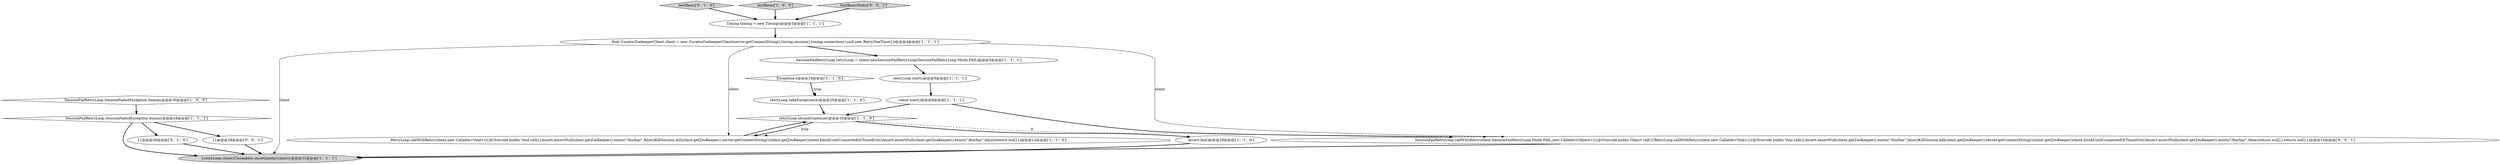 digraph {
0 [style = filled, label = "Exception e@@@24@@@['1', '1', '0']", fillcolor = white, shape = diamond image = "AAA0AAABBB1BBB"];
16 [style = filled, label = "{}@@@28@@@['0', '0', '1']", fillcolor = white, shape = ellipse image = "AAA0AAABBB3BBB"];
6 [style = filled, label = "Assert.fail()@@@28@@@['1', '1', '0']", fillcolor = white, shape = ellipse image = "AAA0AAABBB1BBB"];
5 [style = filled, label = "retryLoop.shouldContinue()@@@10@@@['1', '1', '0']", fillcolor = white, shape = diamond image = "AAA0AAABBB1BBB"];
11 [style = filled, label = "client.start()@@@8@@@['1', '1', '1']", fillcolor = white, shape = ellipse image = "AAA0AAABBB1BBB"];
10 [style = filled, label = "SessionFailRetryLoop.SessionFailedException dummy@@@28@@@['1', '1', '1']", fillcolor = white, shape = diamond image = "AAA0AAABBB1BBB"];
13 [style = filled, label = "{retryLoop.close()Closeables.closeQuietly(client)}@@@31@@@['1', '1', '1']", fillcolor = lightgray, shape = ellipse image = "AAA0AAABBB1BBB"];
14 [style = filled, label = "{}@@@30@@@['0', '1', '0']", fillcolor = white, shape = ellipse image = "AAA0AAABBB2BBB"];
7 [style = filled, label = "retryLoop.takeException(e)@@@25@@@['1', '1', '0']", fillcolor = white, shape = ellipse image = "AAA0AAABBB1BBB"];
15 [style = filled, label = "testBasic['0', '1', '0']", fillcolor = lightgray, shape = diamond image = "AAA0AAABBB2BBB"];
1 [style = filled, label = "final CuratorZookeeperClient client = new CuratorZookeeperClient(server.getConnectString(),timing.session(),timing.connection(),null,new RetryOneTime(1))@@@4@@@['1', '1', '1']", fillcolor = white, shape = ellipse image = "AAA0AAABBB1BBB"];
8 [style = filled, label = "SessionFailRetryLoop.SessionFailedException dummy@@@30@@@['1', '0', '0']", fillcolor = white, shape = diamond image = "AAA0AAABBB1BBB"];
2 [style = filled, label = "RetryLoop.callWithRetry(client,new Callable<Void>(){@Override public Void call(){Assert.assertNull(client.getZooKeeper().exists(\"/foo/bar\",false))KillSession.kill(client.getZooKeeper(),server.getConnectString())client.getZooKeeper()client.blockUntilConnectedOrTimedOut()Assert.assertNull(client.getZooKeeper().exists(\"/foo/bar\",false))return null}})@@@12@@@['1', '1', '0']", fillcolor = white, shape = ellipse image = "AAA0AAABBB1BBB"];
4 [style = filled, label = "testBasic['1', '0', '0']", fillcolor = lightgray, shape = diamond image = "AAA0AAABBB1BBB"];
12 [style = filled, label = "Timing timing = new Timing()@@@3@@@['1', '1', '1']", fillcolor = white, shape = ellipse image = "AAA0AAABBB1BBB"];
9 [style = filled, label = "SessionFailRetryLoop retryLoop = client.newSessionFailRetryLoop(SessionFailRetryLoop.Mode.FAIL)@@@5@@@['1', '1', '1']", fillcolor = white, shape = ellipse image = "AAA0AAABBB1BBB"];
17 [style = filled, label = "testBasicStatic['0', '0', '1']", fillcolor = lightgray, shape = diamond image = "AAA0AAABBB3BBB"];
18 [style = filled, label = "SessionFailRetryLoop.callWithRetry(client,SessionFailRetryLoop.Mode.FAIL,new Callable<Object>(){@Override public Object call(){RetryLoop.callWithRetry(client,new Callable<Void>(){@Override public Void call(){Assert.assertNull(client.getZooKeeper().exists(\"/foo/bar\",false))KillSession.kill(client.getZooKeeper(),server.getConnectString())client.getZooKeeper()client.blockUntilConnectedOrTimedOut()Assert.assertNull(client.getZooKeeper().exists(\"/foo/bar\",false))return null}})return null}})@@@10@@@['0', '0', '1']", fillcolor = white, shape = ellipse image = "AAA0AAABBB3BBB"];
3 [style = filled, label = "retryLoop.start()@@@6@@@['1', '1', '1']", fillcolor = white, shape = ellipse image = "AAA0AAABBB1BBB"];
8->10 [style = bold, label=""];
16->13 [style = bold, label=""];
1->13 [style = solid, label="client"];
10->14 [style = bold, label=""];
1->2 [style = solid, label="client"];
3->11 [style = bold, label=""];
5->18 [style = dashed, label="0"];
12->1 [style = bold, label=""];
11->18 [style = bold, label=""];
1->9 [style = bold, label=""];
1->18 [style = solid, label="client"];
0->7 [style = bold, label=""];
11->5 [style = bold, label=""];
5->2 [style = bold, label=""];
7->5 [style = bold, label=""];
17->12 [style = bold, label=""];
5->6 [style = bold, label=""];
10->16 [style = bold, label=""];
10->13 [style = bold, label=""];
6->13 [style = bold, label=""];
18->13 [style = bold, label=""];
4->12 [style = bold, label=""];
9->3 [style = bold, label=""];
15->12 [style = bold, label=""];
14->13 [style = bold, label=""];
5->2 [style = dotted, label="true"];
0->7 [style = dotted, label="true"];
2->5 [style = bold, label=""];
}
